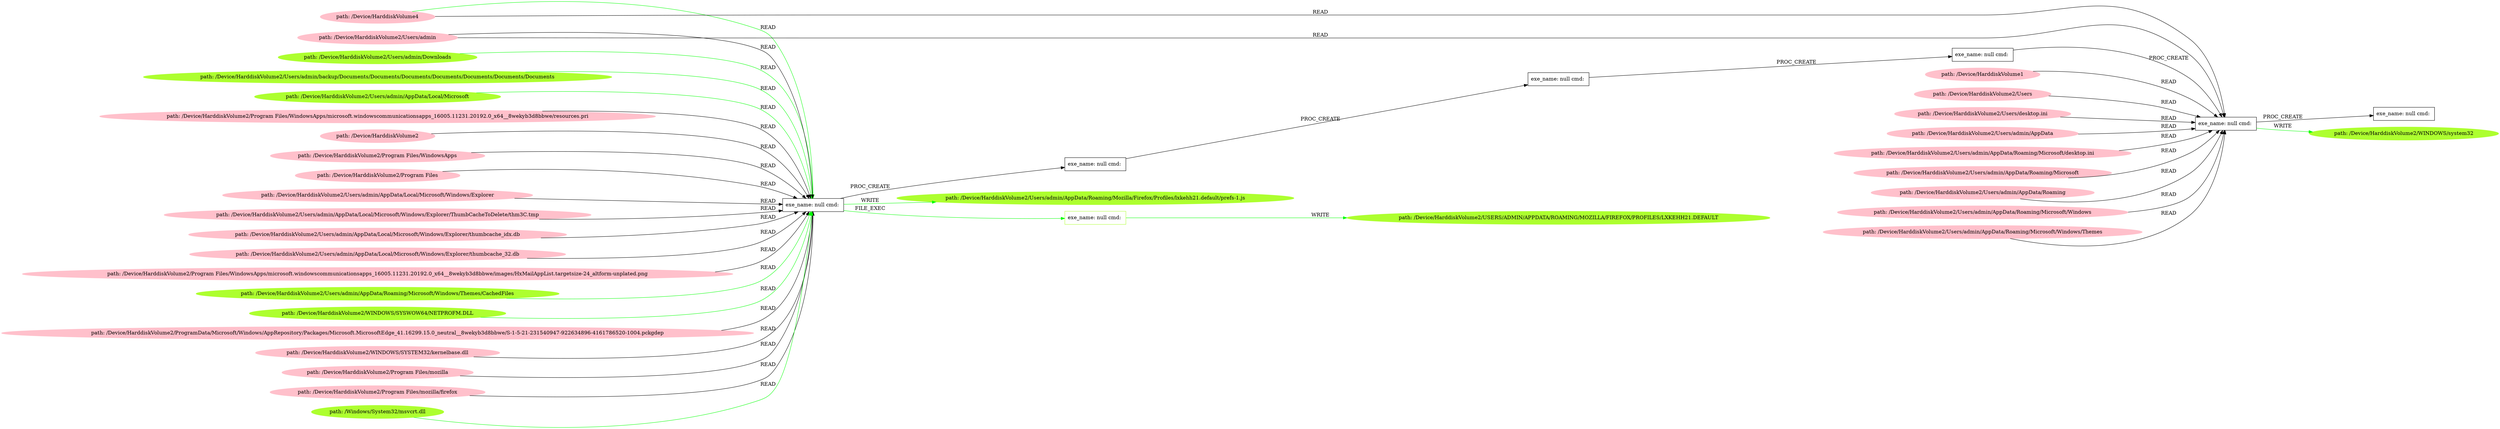 digraph {
	rankdir=LR
	18 [label="exe_name: null cmd: " color=black shape=box style=solid]
	48 [label="exe_name: null cmd: " color=greenyellow shape=box style=solid]
	18 -> 48 [label=FILE_EXEC color=green]
	50 [label="path: /Device/HarddiskVolume2/Users/admin/Downloads" color=greenyellow shape=oval style=filled]
	18 [label="exe_name: null cmd: " color=black shape=box style=solid]
	50 -> 18 [label=READ color=green]
	45 [label="path: /Device/HarddiskVolume2/Users/admin/backup/Documents/Documents/Documents/Documents/Documents/Documents/Documents" color=greenyellow shape=oval style=filled]
	18 [label="exe_name: null cmd: " color=black shape=box style=solid]
	45 -> 18 [label=READ color=green]
	31 [label="path: /Device/HarddiskVolume4" color=pink shape=oval style=filled]
	18 [label="exe_name: null cmd: " color=black shape=box style=solid]
	31 -> 18 [label=READ color=green]
	44 [label="path: /Device/HarddiskVolume2/Users/admin/AppData/Local/Microsoft" color=greenyellow shape=oval style=filled]
	18 [label="exe_name: null cmd: " color=black shape=box style=solid]
	44 -> 18 [label=READ color=green]
	19 [label="path: /Device/HarddiskVolume2/Program Files/WindowsApps/microsoft.windowscommunicationsapps_16005.11231.20192.0_x64__8wekyb3d8bbwe/resources.pri" color=pink shape=oval style=filled]
	18 [label="exe_name: null cmd: " color=black shape=box style=solid]
	19 -> 18 [label=READ color=black]
	41 [label="path: /Device/HarddiskVolume2" color=pink shape=oval style=filled]
	18 [label="exe_name: null cmd: " color=black shape=box style=solid]
	41 -> 18 [label=READ color=black]
	23 [label="path: /Device/HarddiskVolume2/Program Files/WindowsApps" color=pink shape=oval style=filled]
	18 [label="exe_name: null cmd: " color=black shape=box style=solid]
	23 -> 18 [label=READ color=black]
	38 [label="path: /Device/HarddiskVolume2/Program Files" color=pink shape=oval style=filled]
	18 [label="exe_name: null cmd: " color=black shape=box style=solid]
	38 -> 18 [label=READ color=black]
	39 [label="path: /Device/HarddiskVolume2/Users/admin" color=pink shape=oval style=filled]
	18 [label="exe_name: null cmd: " color=black shape=box style=solid]
	39 -> 18 [label=READ color=black]
	26 [label="path: /Device/HarddiskVolume2/Users/admin/AppData/Local/Microsoft/Windows/Explorer" color=pink shape=oval style=filled]
	18 [label="exe_name: null cmd: " color=black shape=box style=solid]
	26 -> 18 [label=READ color=black]
	35 [label="path: /Device/HarddiskVolume2/Users/admin/AppData/Local/Microsoft/Windows/Explorer/ThumbCacheToDelete/thm3C.tmp" color=pink shape=oval style=filled]
	18 [label="exe_name: null cmd: " color=black shape=box style=solid]
	35 -> 18 [label=READ color=black]
	16 [label="path: /Device/HarddiskVolume2/Users/admin/AppData/Local/Microsoft/Windows/Explorer/thumbcache_idx.db" color=pink shape=oval style=filled]
	18 [label="exe_name: null cmd: " color=black shape=box style=solid]
	16 -> 18 [label=READ color=black]
	11 [label="path: /Device/HarddiskVolume2/Users/admin/AppData/Local/Microsoft/Windows/Explorer/thumbcache_32.db" color=pink shape=oval style=filled]
	18 [label="exe_name: null cmd: " color=black shape=box style=solid]
	11 -> 18 [label=READ color=black]
	7 [label="path: /Device/HarddiskVolume2/Program Files/WindowsApps/microsoft.windowscommunicationsapps_16005.11231.20192.0_x64__8wekyb3d8bbwe/images/HxMailAppList.targetsize-24_altform-unplated.png" color=pink shape=oval style=filled]
	18 [label="exe_name: null cmd: " color=black shape=box style=solid]
	7 -> 18 [label=READ color=black]
	47 [label="path: /Device/HarddiskVolume2/Users/admin/AppData/Roaming/Microsoft/Windows/Themes/CachedFiles" color=greenyellow shape=oval style=filled]
	18 [label="exe_name: null cmd: " color=black shape=box style=solid]
	47 -> 18 [label=READ color=green]
	46 [label="path: /Device/HarddiskVolume2/WINDOWS/SYSWOW64/NETPROFM.DLL" color=greenyellow shape=oval style=filled]
	18 [label="exe_name: null cmd: " color=black shape=box style=solid]
	46 -> 18 [label=READ color=green]
	34 [label="path: /Device/HarddiskVolume2/ProgramData/Microsoft/Windows/AppRepository/Packages/Microsoft.MicrosoftEdge_41.16299.15.0_neutral__8wekyb3d8bbwe/S-1-5-21-231540947-922634896-4161786520-1004.pckgdep" color=pink shape=oval style=filled]
	18 [label="exe_name: null cmd: " color=black shape=box style=solid]
	34 -> 18 [label=READ color=black]
	20 [label="path: /Device/HarddiskVolume2/WINDOWS/SYSTEM32/kernelbase.dll" color=pink shape=oval style=filled]
	18 [label="exe_name: null cmd: " color=black shape=box style=solid]
	20 -> 18 [label=READ color=black]
	4 [label="path: /Device/HarddiskVolume2/Program Files/mozilla" color=pink shape=oval style=filled]
	18 [label="exe_name: null cmd: " color=black shape=box style=solid]
	4 -> 18 [label=READ color=black]
	8 [label="path: /Device/HarddiskVolume2/Program Files/mozilla/firefox" color=pink shape=oval style=filled]
	18 [label="exe_name: null cmd: " color=black shape=box style=solid]
	8 -> 18 [label=READ color=black]
	18 [label="exe_name: null cmd: " color=black shape=box style=solid]
	14 [label="exe_name: null cmd: " color=black shape=box style=solid]
	18 -> 14 [label=PROC_CREATE color=black]
	14 [label="exe_name: null cmd: " color=black shape=box style=solid]
	10 [label="exe_name: null cmd: " color=black shape=box style=solid]
	14 -> 10 [label=PROC_CREATE color=black]
	10 [label="exe_name: null cmd: " color=black shape=box style=solid]
	30 [label="exe_name: null cmd: " color=black shape=box style=solid]
	10 -> 30 [label=PROC_CREATE color=black]
	30 [label="exe_name: null cmd: " color=black shape=box style=solid]
	0 [label="exe_name: null cmd: " color=black shape=box style=solid]
	30 -> 0 [label=PROC_CREATE color=black]
	31 [label="path: /Device/HarddiskVolume4" color=pink shape=oval style=filled]
	0 [label="exe_name: null cmd: " color=black shape=box style=solid]
	31 -> 0 [label=READ color=black]
	33 [label="path: /Device/HarddiskVolume1" color=pink shape=oval style=filled]
	0 [label="exe_name: null cmd: " color=black shape=box style=solid]
	33 -> 0 [label=READ color=black]
	3 [label="path: /Device/HarddiskVolume2/Users" color=pink shape=oval style=filled]
	0 [label="exe_name: null cmd: " color=black shape=box style=solid]
	3 -> 0 [label=READ color=black]
	9 [label="path: /Device/HarddiskVolume2/Users/desktop.ini" color=pink shape=oval style=filled]
	0 [label="exe_name: null cmd: " color=black shape=box style=solid]
	9 -> 0 [label=READ color=black]
	21 [label="path: /Device/HarddiskVolume2/Users/admin/AppData" color=pink shape=oval style=filled]
	0 [label="exe_name: null cmd: " color=black shape=box style=solid]
	21 -> 0 [label=READ color=black]
	39 [label="path: /Device/HarddiskVolume2/Users/admin" color=pink shape=oval style=filled]
	0 [label="exe_name: null cmd: " color=black shape=box style=solid]
	39 -> 0 [label=READ color=black]
	27 [label="path: /Device/HarddiskVolume2/Users/admin/AppData/Roaming/Microsoft/desktop.ini" color=pink shape=oval style=filled]
	0 [label="exe_name: null cmd: " color=black shape=box style=solid]
	27 -> 0 [label=READ color=black]
	37 [label="path: /Device/HarddiskVolume2/Users/admin/AppData/Roaming/Microsoft" color=pink shape=oval style=filled]
	0 [label="exe_name: null cmd: " color=black shape=box style=solid]
	37 -> 0 [label=READ color=black]
	17 [label="path: /Device/HarddiskVolume2/Users/admin/AppData/Roaming" color=pink shape=oval style=filled]
	0 [label="exe_name: null cmd: " color=black shape=box style=solid]
	17 -> 0 [label=READ color=black]
	29 [label="path: /Device/HarddiskVolume2/Users/admin/AppData/Roaming/Microsoft/Windows" color=pink shape=oval style=filled]
	0 [label="exe_name: null cmd: " color=black shape=box style=solid]
	29 -> 0 [label=READ color=black]
	6 [label="path: /Device/HarddiskVolume2/Users/admin/AppData/Roaming/Microsoft/Windows/Themes" color=pink shape=oval style=filled]
	0 [label="exe_name: null cmd: " color=black shape=box style=solid]
	6 -> 0 [label=READ color=black]
	0 [label="exe_name: null cmd: " color=black shape=box style=solid]
	1 [label="exe_name: null cmd: " color=black shape=box style=solid]
	0 -> 1 [label=PROC_CREATE color=black]
	53 [label="path: /Windows/System32/msvcrt.dll" color=greenyellow shape=oval style=filled]
	18 [label="exe_name: null cmd: " color=black shape=box style=solid]
	53 -> 18 [label=READ color=green]
	18 [label="exe_name: null cmd: " color=black shape=box style=solid]
	52 [label="path: /Device/HarddiskVolume2/Users/admin/AppData/Roaming/Mozilla/Firefox/Profiles/lxkehh21.default/prefs-1.js" color=greenyellow shape=oval style=filled]
	18 -> 52 [label=WRITE color=green]
	48 [label="exe_name: null cmd: " color=greenyellow shape=box style=solid]
	49 [label="path: /Device/HarddiskVolume2/USERS/ADMIN/APPDATA/ROAMING/MOZILLA/FIREFOX/PROFILES/LXKEHH21.DEFAULT" color=greenyellow shape=oval style=filled]
	48 -> 49 [label=WRITE color=green]
	0 [label="exe_name: null cmd: " color=black shape=box style=solid]
	54 [label="path: /Device/HarddiskVolume2/WINDOWS/system32" color=greenyellow shape=oval style=filled]
	0 -> 54 [label=WRITE color=green]
}
